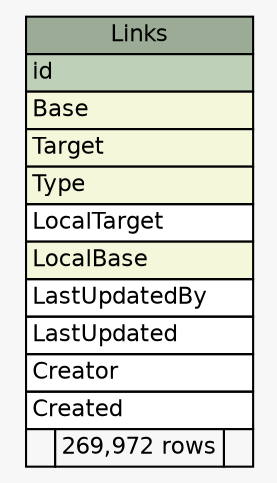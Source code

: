 // dot 2.28.0 on Linux 3.2.21-1.32.6.amzn1.x86_64
// SchemaSpy rev 590
digraph "Links" {
  graph [
    rankdir="RL"
    bgcolor="#f7f7f7"
    nodesep="0.18"
    ranksep="0.46"
    fontname="Helvetica"
    fontsize="11"
  ];
  node [
    fontname="Helvetica"
    fontsize="11"
    shape="plaintext"
  ];
  edge [
    arrowsize="0.8"
  ];
  "Links" [
    label=<
    <TABLE BORDER="0" CELLBORDER="1" CELLSPACING="0" BGCOLOR="#ffffff">
      <TR><TD COLSPAN="3" BGCOLOR="#9bab96" ALIGN="CENTER">Links</TD></TR>
      <TR><TD PORT="id" COLSPAN="3" BGCOLOR="#bed1b8" ALIGN="LEFT">id</TD></TR>
      <TR><TD PORT="Base" COLSPAN="3" BGCOLOR="#f4f7da" ALIGN="LEFT">Base</TD></TR>
      <TR><TD PORT="Target" COLSPAN="3" BGCOLOR="#f4f7da" ALIGN="LEFT">Target</TD></TR>
      <TR><TD PORT="Type" COLSPAN="3" BGCOLOR="#f4f7da" ALIGN="LEFT">Type</TD></TR>
      <TR><TD PORT="LocalTarget" COLSPAN="3" ALIGN="LEFT">LocalTarget</TD></TR>
      <TR><TD PORT="LocalBase" COLSPAN="3" BGCOLOR="#f4f7da" ALIGN="LEFT">LocalBase</TD></TR>
      <TR><TD PORT="LastUpdatedBy" COLSPAN="3" ALIGN="LEFT">LastUpdatedBy</TD></TR>
      <TR><TD PORT="LastUpdated" COLSPAN="3" ALIGN="LEFT">LastUpdated</TD></TR>
      <TR><TD PORT="Creator" COLSPAN="3" ALIGN="LEFT">Creator</TD></TR>
      <TR><TD PORT="Created" COLSPAN="3" ALIGN="LEFT">Created</TD></TR>
      <TR><TD ALIGN="LEFT" BGCOLOR="#f7f7f7">  </TD><TD ALIGN="RIGHT" BGCOLOR="#f7f7f7">269,972 rows</TD><TD ALIGN="RIGHT" BGCOLOR="#f7f7f7">  </TD></TR>
    </TABLE>>
    URL="tables/Links.html"
    tooltip="Links"
  ];
}
